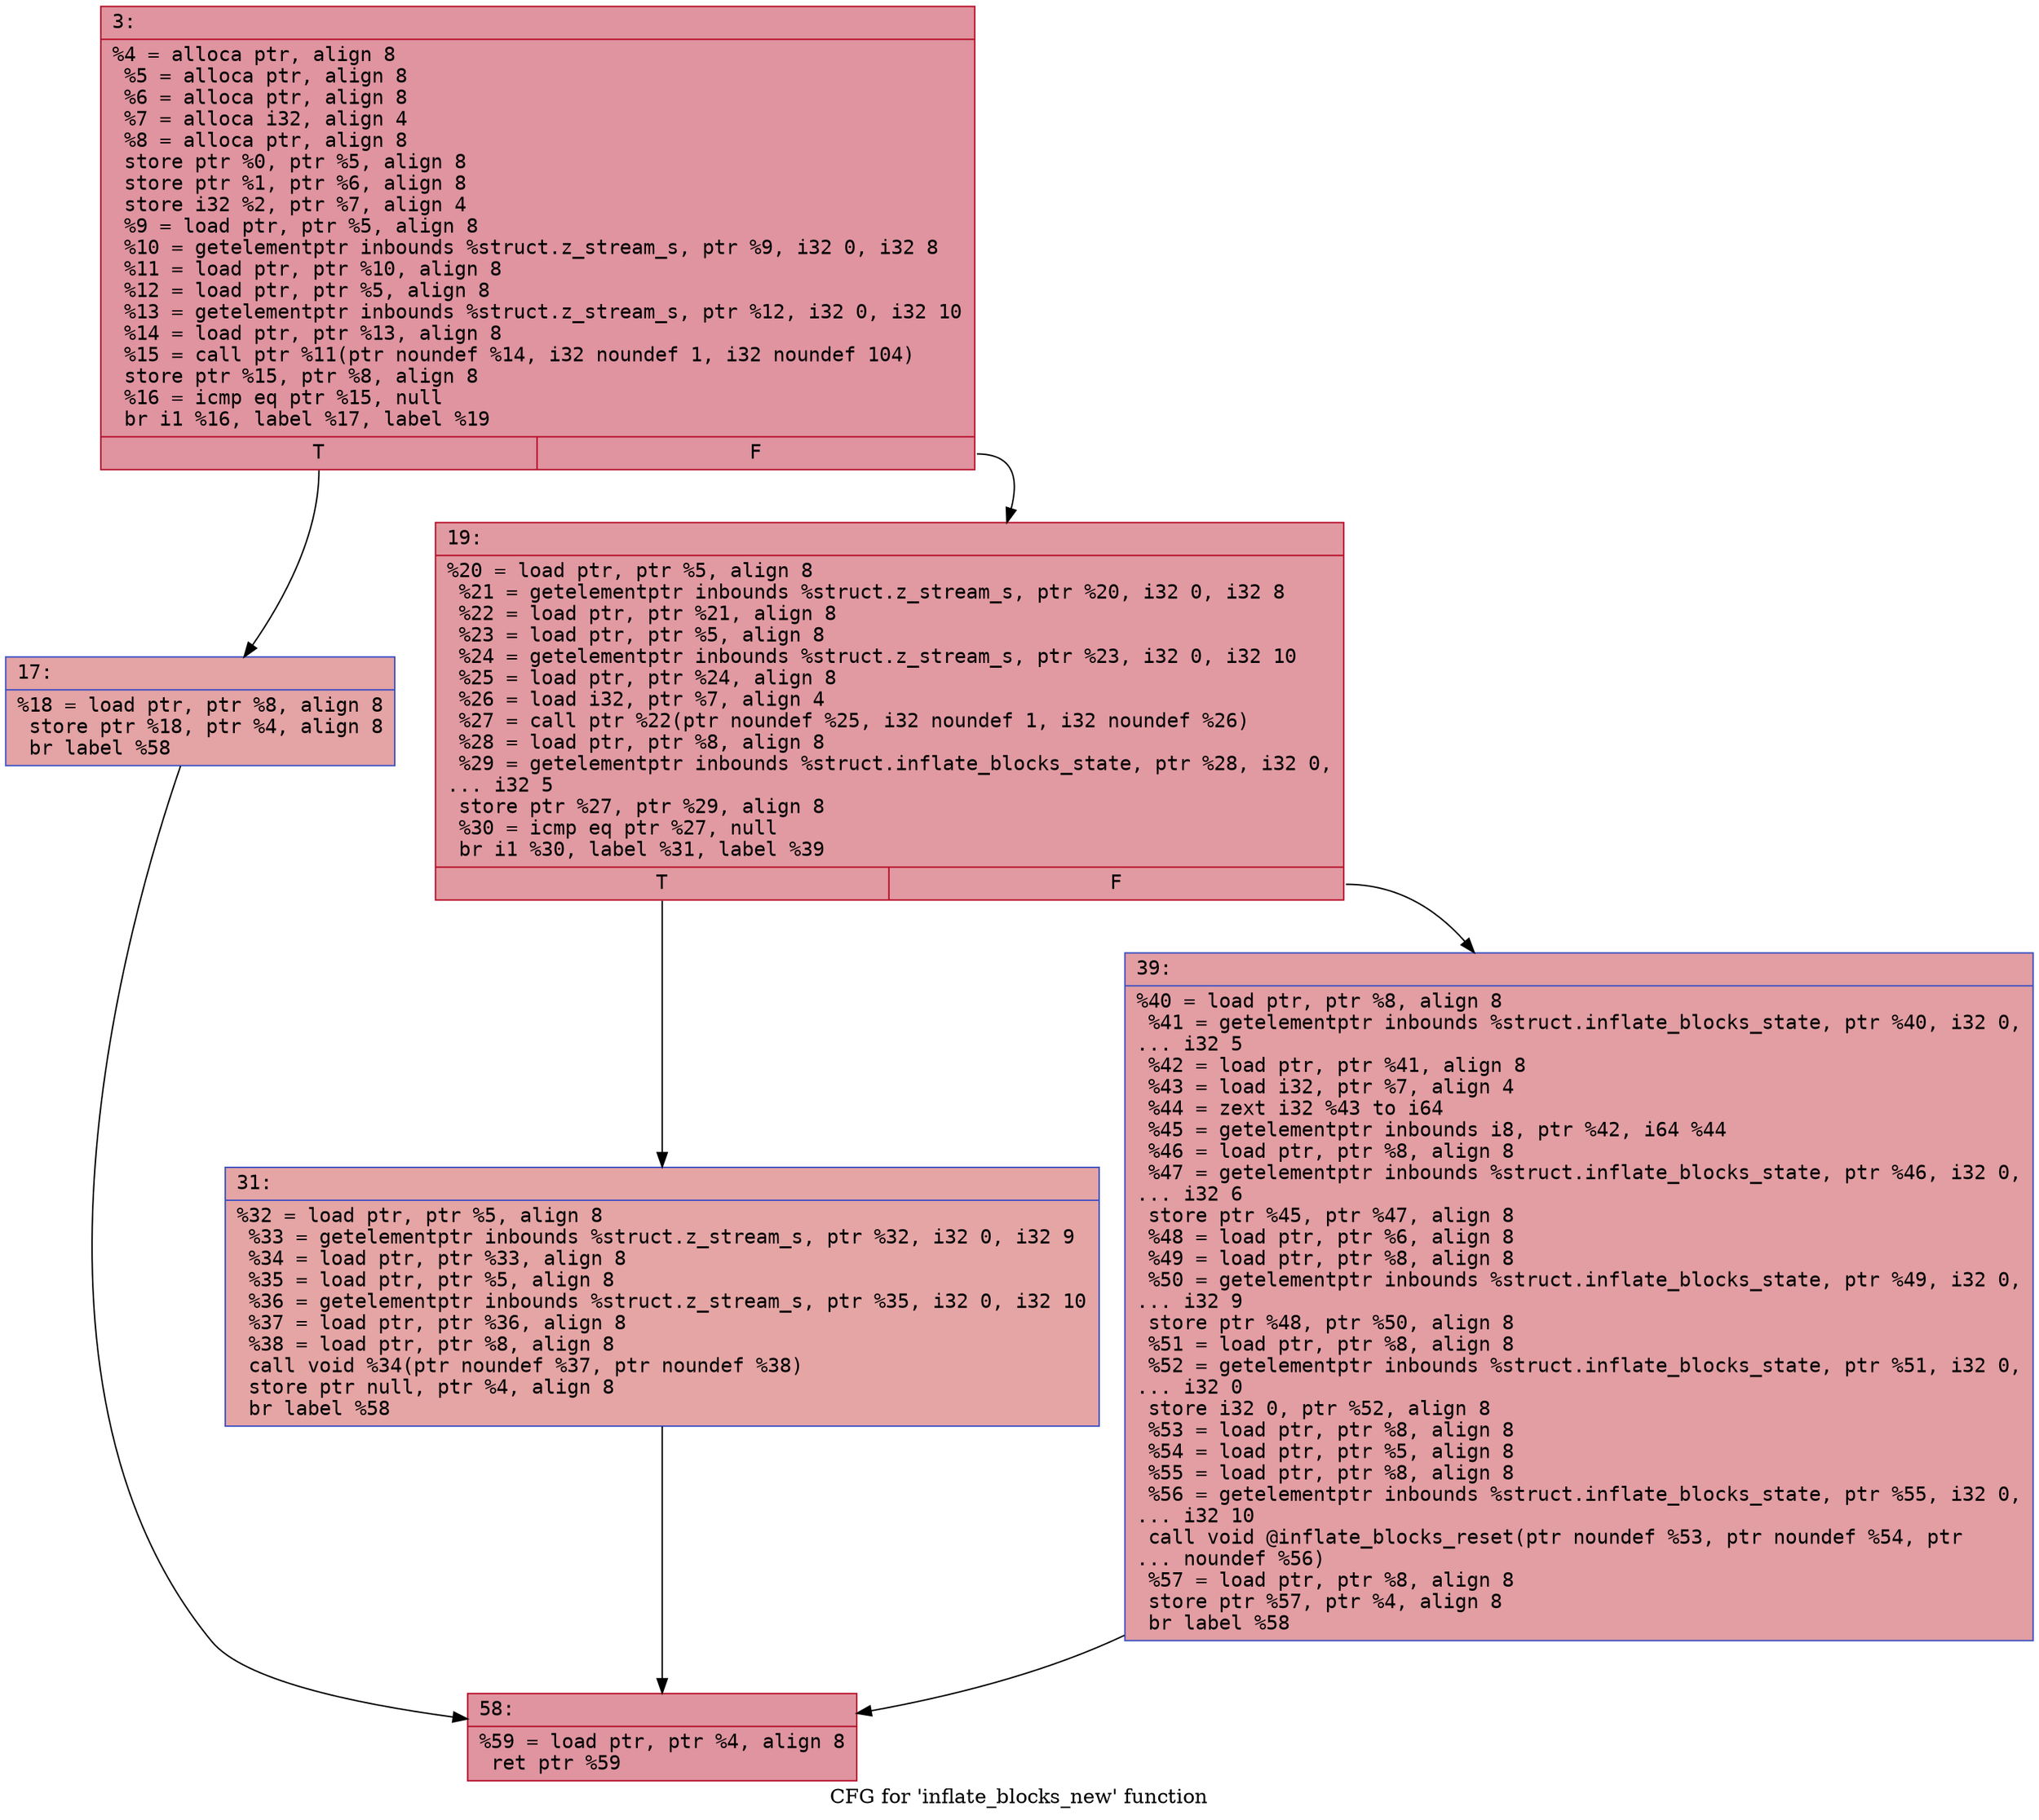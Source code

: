 digraph "CFG for 'inflate_blocks_new' function" {
	label="CFG for 'inflate_blocks_new' function";

	Node0x6000005fc1e0 [shape=record,color="#b70d28ff", style=filled, fillcolor="#b70d2870" fontname="Courier",label="{3:\l|  %4 = alloca ptr, align 8\l  %5 = alloca ptr, align 8\l  %6 = alloca ptr, align 8\l  %7 = alloca i32, align 4\l  %8 = alloca ptr, align 8\l  store ptr %0, ptr %5, align 8\l  store ptr %1, ptr %6, align 8\l  store i32 %2, ptr %7, align 4\l  %9 = load ptr, ptr %5, align 8\l  %10 = getelementptr inbounds %struct.z_stream_s, ptr %9, i32 0, i32 8\l  %11 = load ptr, ptr %10, align 8\l  %12 = load ptr, ptr %5, align 8\l  %13 = getelementptr inbounds %struct.z_stream_s, ptr %12, i32 0, i32 10\l  %14 = load ptr, ptr %13, align 8\l  %15 = call ptr %11(ptr noundef %14, i32 noundef 1, i32 noundef 104)\l  store ptr %15, ptr %8, align 8\l  %16 = icmp eq ptr %15, null\l  br i1 %16, label %17, label %19\l|{<s0>T|<s1>F}}"];
	Node0x6000005fc1e0:s0 -> Node0x6000005fc5a0[tooltip="3 -> 17\nProbability 37.50%" ];
	Node0x6000005fc1e0:s1 -> Node0x6000005fc5f0[tooltip="3 -> 19\nProbability 62.50%" ];
	Node0x6000005fc5a0 [shape=record,color="#3d50c3ff", style=filled, fillcolor="#c32e3170" fontname="Courier",label="{17:\l|  %18 = load ptr, ptr %8, align 8\l  store ptr %18, ptr %4, align 8\l  br label %58\l}"];
	Node0x6000005fc5a0 -> Node0x6000005fc6e0[tooltip="17 -> 58\nProbability 100.00%" ];
	Node0x6000005fc5f0 [shape=record,color="#b70d28ff", style=filled, fillcolor="#bb1b2c70" fontname="Courier",label="{19:\l|  %20 = load ptr, ptr %5, align 8\l  %21 = getelementptr inbounds %struct.z_stream_s, ptr %20, i32 0, i32 8\l  %22 = load ptr, ptr %21, align 8\l  %23 = load ptr, ptr %5, align 8\l  %24 = getelementptr inbounds %struct.z_stream_s, ptr %23, i32 0, i32 10\l  %25 = load ptr, ptr %24, align 8\l  %26 = load i32, ptr %7, align 4\l  %27 = call ptr %22(ptr noundef %25, i32 noundef 1, i32 noundef %26)\l  %28 = load ptr, ptr %8, align 8\l  %29 = getelementptr inbounds %struct.inflate_blocks_state, ptr %28, i32 0,\l... i32 5\l  store ptr %27, ptr %29, align 8\l  %30 = icmp eq ptr %27, null\l  br i1 %30, label %31, label %39\l|{<s0>T|<s1>F}}"];
	Node0x6000005fc5f0:s0 -> Node0x6000005fc640[tooltip="19 -> 31\nProbability 37.50%" ];
	Node0x6000005fc5f0:s1 -> Node0x6000005fc690[tooltip="19 -> 39\nProbability 62.50%" ];
	Node0x6000005fc640 [shape=record,color="#3d50c3ff", style=filled, fillcolor="#c5333470" fontname="Courier",label="{31:\l|  %32 = load ptr, ptr %5, align 8\l  %33 = getelementptr inbounds %struct.z_stream_s, ptr %32, i32 0, i32 9\l  %34 = load ptr, ptr %33, align 8\l  %35 = load ptr, ptr %5, align 8\l  %36 = getelementptr inbounds %struct.z_stream_s, ptr %35, i32 0, i32 10\l  %37 = load ptr, ptr %36, align 8\l  %38 = load ptr, ptr %8, align 8\l  call void %34(ptr noundef %37, ptr noundef %38)\l  store ptr null, ptr %4, align 8\l  br label %58\l}"];
	Node0x6000005fc640 -> Node0x6000005fc6e0[tooltip="31 -> 58\nProbability 100.00%" ];
	Node0x6000005fc690 [shape=record,color="#3d50c3ff", style=filled, fillcolor="#be242e70" fontname="Courier",label="{39:\l|  %40 = load ptr, ptr %8, align 8\l  %41 = getelementptr inbounds %struct.inflate_blocks_state, ptr %40, i32 0,\l... i32 5\l  %42 = load ptr, ptr %41, align 8\l  %43 = load i32, ptr %7, align 4\l  %44 = zext i32 %43 to i64\l  %45 = getelementptr inbounds i8, ptr %42, i64 %44\l  %46 = load ptr, ptr %8, align 8\l  %47 = getelementptr inbounds %struct.inflate_blocks_state, ptr %46, i32 0,\l... i32 6\l  store ptr %45, ptr %47, align 8\l  %48 = load ptr, ptr %6, align 8\l  %49 = load ptr, ptr %8, align 8\l  %50 = getelementptr inbounds %struct.inflate_blocks_state, ptr %49, i32 0,\l... i32 9\l  store ptr %48, ptr %50, align 8\l  %51 = load ptr, ptr %8, align 8\l  %52 = getelementptr inbounds %struct.inflate_blocks_state, ptr %51, i32 0,\l... i32 0\l  store i32 0, ptr %52, align 8\l  %53 = load ptr, ptr %8, align 8\l  %54 = load ptr, ptr %5, align 8\l  %55 = load ptr, ptr %8, align 8\l  %56 = getelementptr inbounds %struct.inflate_blocks_state, ptr %55, i32 0,\l... i32 10\l  call void @inflate_blocks_reset(ptr noundef %53, ptr noundef %54, ptr\l... noundef %56)\l  %57 = load ptr, ptr %8, align 8\l  store ptr %57, ptr %4, align 8\l  br label %58\l}"];
	Node0x6000005fc690 -> Node0x6000005fc6e0[tooltip="39 -> 58\nProbability 100.00%" ];
	Node0x6000005fc6e0 [shape=record,color="#b70d28ff", style=filled, fillcolor="#b70d2870" fontname="Courier",label="{58:\l|  %59 = load ptr, ptr %4, align 8\l  ret ptr %59\l}"];
}
